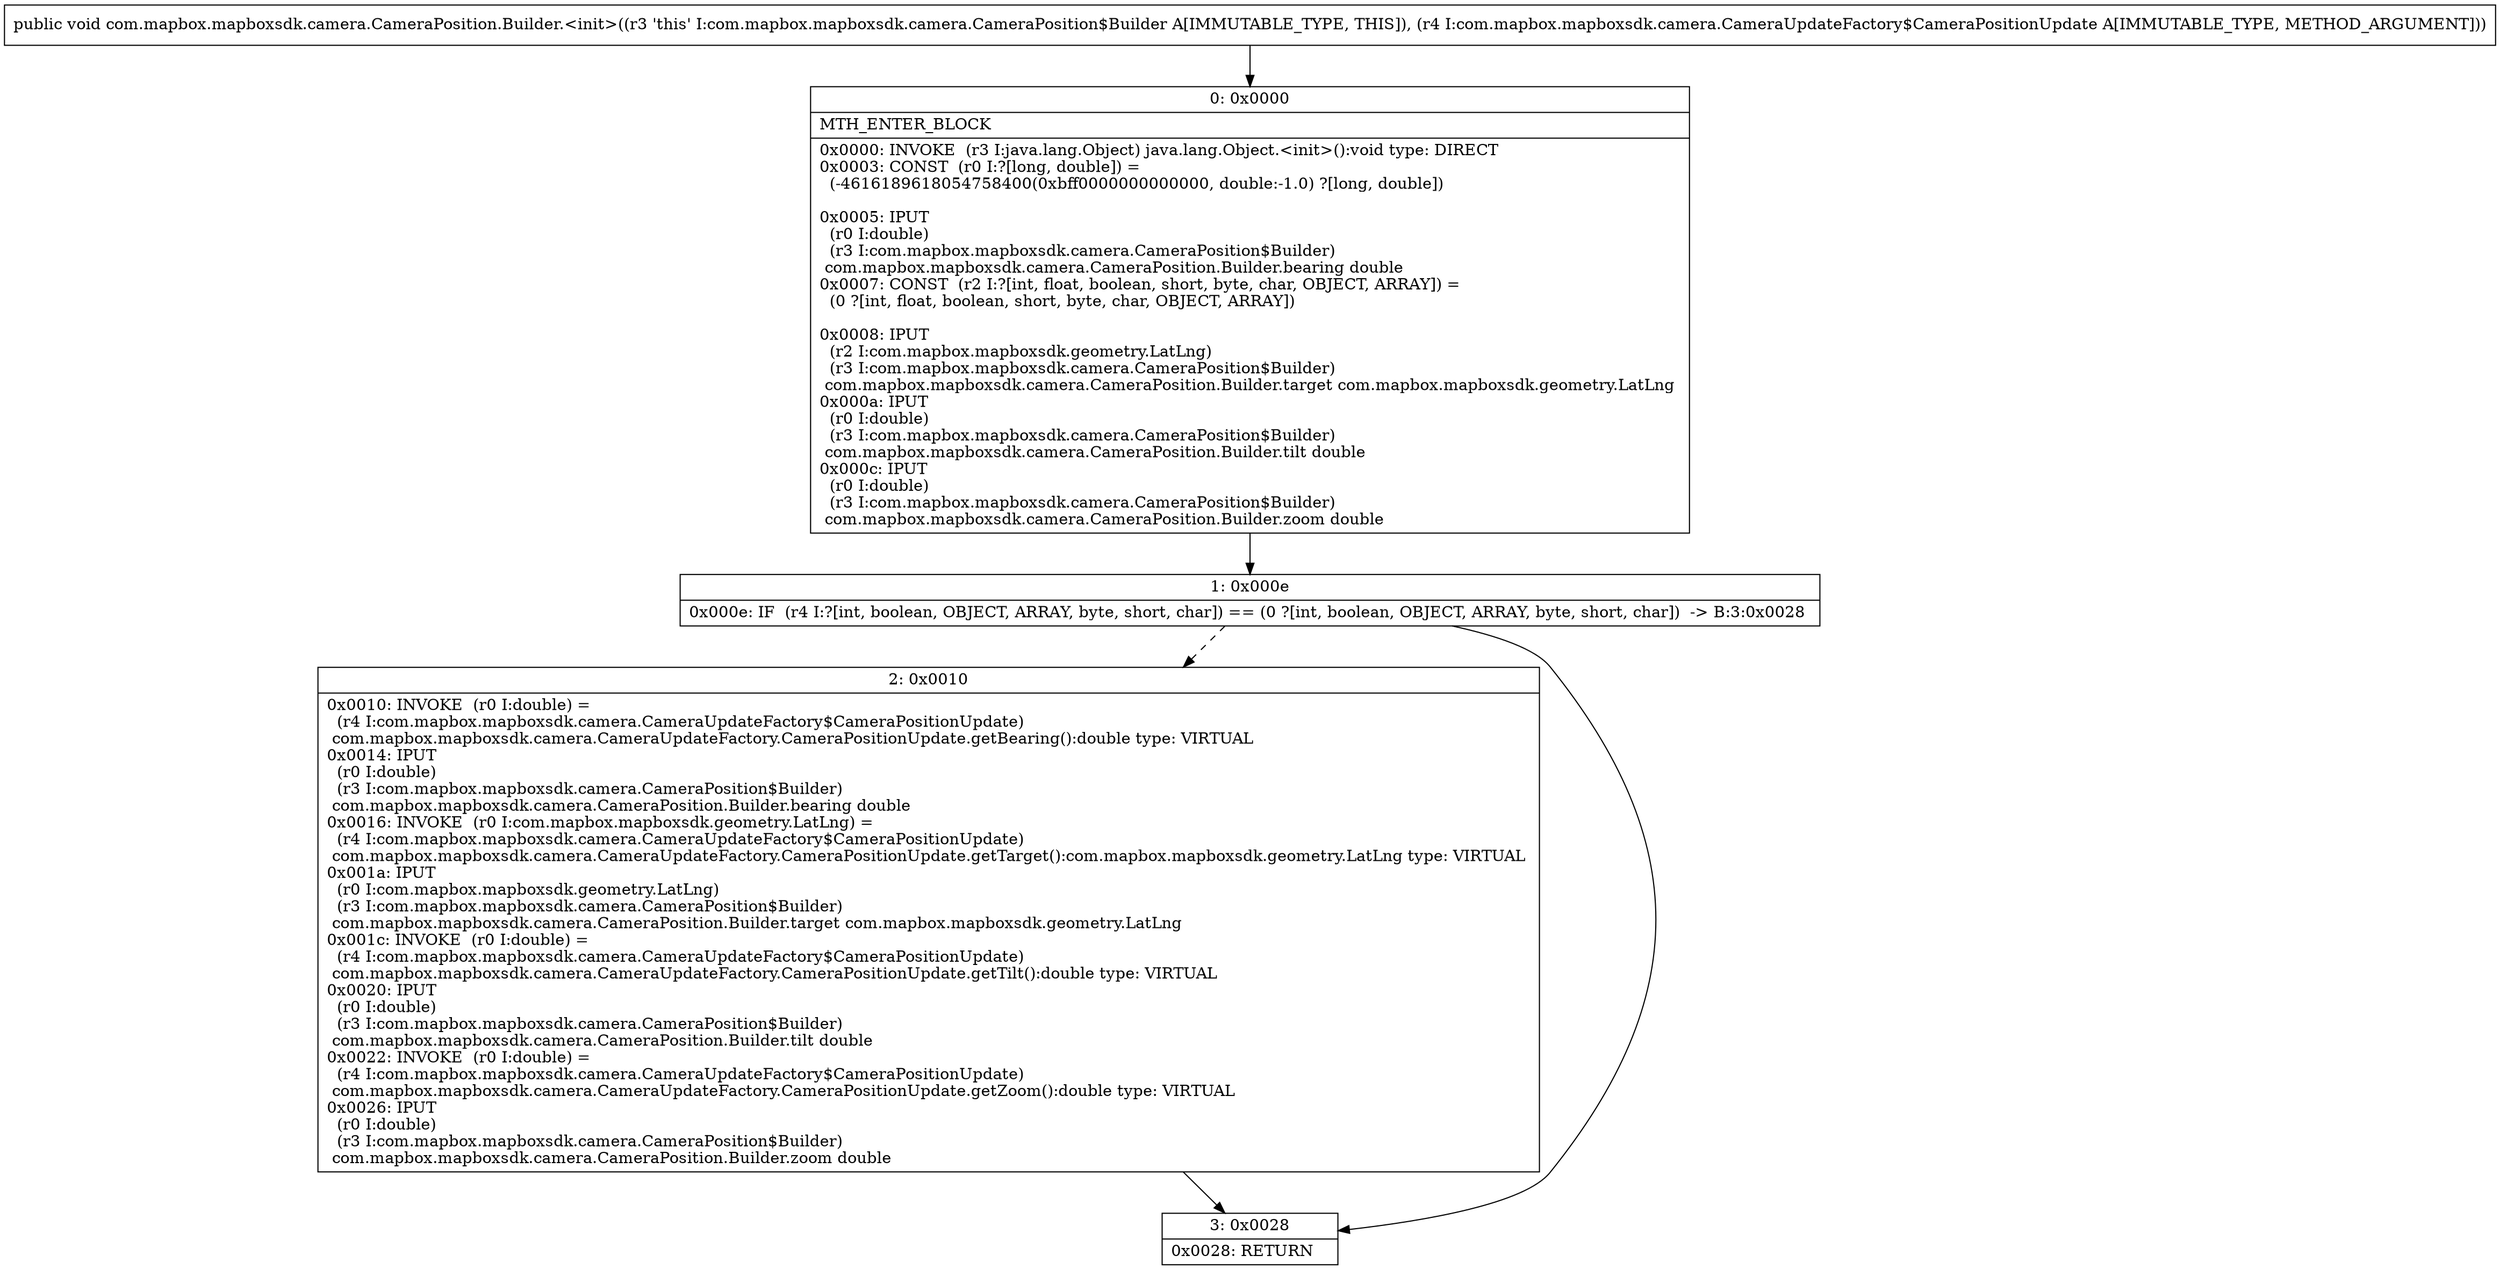 digraph "CFG forcom.mapbox.mapboxsdk.camera.CameraPosition.Builder.\<init\>(Lcom\/mapbox\/mapboxsdk\/camera\/CameraUpdateFactory$CameraPositionUpdate;)V" {
Node_0 [shape=record,label="{0\:\ 0x0000|MTH_ENTER_BLOCK\l|0x0000: INVOKE  (r3 I:java.lang.Object) java.lang.Object.\<init\>():void type: DIRECT \l0x0003: CONST  (r0 I:?[long, double]) = \l  (\-4616189618054758400(0xbff0000000000000, double:\-1.0) ?[long, double])\l \l0x0005: IPUT  \l  (r0 I:double)\l  (r3 I:com.mapbox.mapboxsdk.camera.CameraPosition$Builder)\l com.mapbox.mapboxsdk.camera.CameraPosition.Builder.bearing double \l0x0007: CONST  (r2 I:?[int, float, boolean, short, byte, char, OBJECT, ARRAY]) = \l  (0 ?[int, float, boolean, short, byte, char, OBJECT, ARRAY])\l \l0x0008: IPUT  \l  (r2 I:com.mapbox.mapboxsdk.geometry.LatLng)\l  (r3 I:com.mapbox.mapboxsdk.camera.CameraPosition$Builder)\l com.mapbox.mapboxsdk.camera.CameraPosition.Builder.target com.mapbox.mapboxsdk.geometry.LatLng \l0x000a: IPUT  \l  (r0 I:double)\l  (r3 I:com.mapbox.mapboxsdk.camera.CameraPosition$Builder)\l com.mapbox.mapboxsdk.camera.CameraPosition.Builder.tilt double \l0x000c: IPUT  \l  (r0 I:double)\l  (r3 I:com.mapbox.mapboxsdk.camera.CameraPosition$Builder)\l com.mapbox.mapboxsdk.camera.CameraPosition.Builder.zoom double \l}"];
Node_1 [shape=record,label="{1\:\ 0x000e|0x000e: IF  (r4 I:?[int, boolean, OBJECT, ARRAY, byte, short, char]) == (0 ?[int, boolean, OBJECT, ARRAY, byte, short, char])  \-\> B:3:0x0028 \l}"];
Node_2 [shape=record,label="{2\:\ 0x0010|0x0010: INVOKE  (r0 I:double) = \l  (r4 I:com.mapbox.mapboxsdk.camera.CameraUpdateFactory$CameraPositionUpdate)\l com.mapbox.mapboxsdk.camera.CameraUpdateFactory.CameraPositionUpdate.getBearing():double type: VIRTUAL \l0x0014: IPUT  \l  (r0 I:double)\l  (r3 I:com.mapbox.mapboxsdk.camera.CameraPosition$Builder)\l com.mapbox.mapboxsdk.camera.CameraPosition.Builder.bearing double \l0x0016: INVOKE  (r0 I:com.mapbox.mapboxsdk.geometry.LatLng) = \l  (r4 I:com.mapbox.mapboxsdk.camera.CameraUpdateFactory$CameraPositionUpdate)\l com.mapbox.mapboxsdk.camera.CameraUpdateFactory.CameraPositionUpdate.getTarget():com.mapbox.mapboxsdk.geometry.LatLng type: VIRTUAL \l0x001a: IPUT  \l  (r0 I:com.mapbox.mapboxsdk.geometry.LatLng)\l  (r3 I:com.mapbox.mapboxsdk.camera.CameraPosition$Builder)\l com.mapbox.mapboxsdk.camera.CameraPosition.Builder.target com.mapbox.mapboxsdk.geometry.LatLng \l0x001c: INVOKE  (r0 I:double) = \l  (r4 I:com.mapbox.mapboxsdk.camera.CameraUpdateFactory$CameraPositionUpdate)\l com.mapbox.mapboxsdk.camera.CameraUpdateFactory.CameraPositionUpdate.getTilt():double type: VIRTUAL \l0x0020: IPUT  \l  (r0 I:double)\l  (r3 I:com.mapbox.mapboxsdk.camera.CameraPosition$Builder)\l com.mapbox.mapboxsdk.camera.CameraPosition.Builder.tilt double \l0x0022: INVOKE  (r0 I:double) = \l  (r4 I:com.mapbox.mapboxsdk.camera.CameraUpdateFactory$CameraPositionUpdate)\l com.mapbox.mapboxsdk.camera.CameraUpdateFactory.CameraPositionUpdate.getZoom():double type: VIRTUAL \l0x0026: IPUT  \l  (r0 I:double)\l  (r3 I:com.mapbox.mapboxsdk.camera.CameraPosition$Builder)\l com.mapbox.mapboxsdk.camera.CameraPosition.Builder.zoom double \l}"];
Node_3 [shape=record,label="{3\:\ 0x0028|0x0028: RETURN   \l}"];
MethodNode[shape=record,label="{public void com.mapbox.mapboxsdk.camera.CameraPosition.Builder.\<init\>((r3 'this' I:com.mapbox.mapboxsdk.camera.CameraPosition$Builder A[IMMUTABLE_TYPE, THIS]), (r4 I:com.mapbox.mapboxsdk.camera.CameraUpdateFactory$CameraPositionUpdate A[IMMUTABLE_TYPE, METHOD_ARGUMENT])) }"];
MethodNode -> Node_0;
Node_0 -> Node_1;
Node_1 -> Node_2[style=dashed];
Node_1 -> Node_3;
Node_2 -> Node_3;
}

